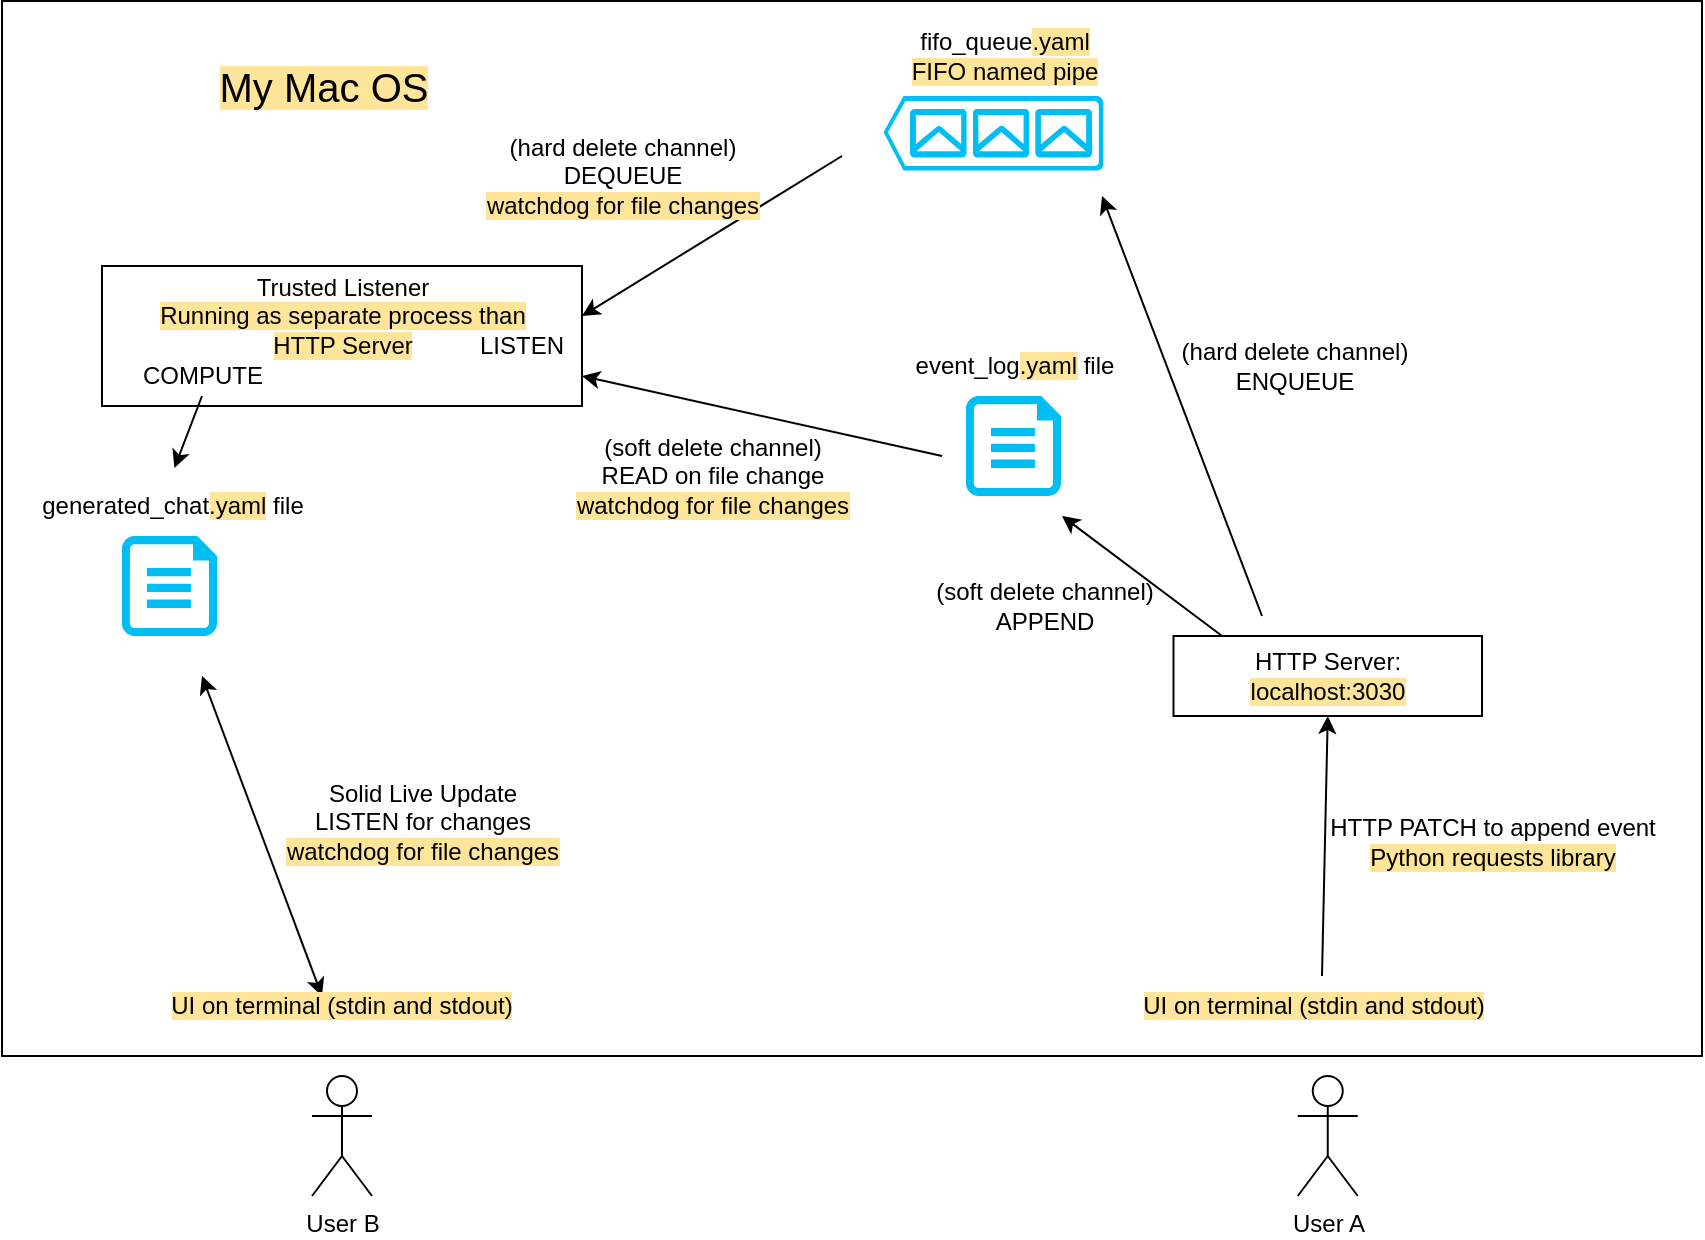 <mxfile version="24.2.1" type="device">
  <diagram name="Page-1" id="IN7_rBS2A9cxQsc0514O">
    <mxGraphModel dx="1998" dy="1754" grid="1" gridSize="10" guides="1" tooltips="1" connect="1" arrows="1" fold="1" page="1" pageScale="1" pageWidth="850" pageHeight="1100" math="0" shadow="0">
      <root>
        <mxCell id="0" />
        <mxCell id="1" parent="0" />
        <mxCell id="0R4V0wBw5BGxg6Deb7WZ-1" value="" style="rounded=0;whiteSpace=wrap;html=1;" vertex="1" parent="1">
          <mxGeometry x="-80" y="-67.5" width="850" height="527.5" as="geometry" />
        </mxCell>
        <mxCell id="PtsWdOWaA0RDiD22-pbD-31" value="" style="rounded=0;whiteSpace=wrap;html=1;" parent="1" vertex="1">
          <mxGeometry x="-30" y="65" width="240" height="70" as="geometry" />
        </mxCell>
        <mxCell id="PtsWdOWaA0RDiD22-pbD-1" value="User A" style="shape=umlActor;verticalLabelPosition=bottom;verticalAlign=top;html=1;outlineConnect=0;" parent="1" vertex="1">
          <mxGeometry x="567.88" y="470" width="30" height="60" as="geometry" />
        </mxCell>
        <mxCell id="PtsWdOWaA0RDiD22-pbD-3" value="User B" style="shape=umlActor;verticalLabelPosition=bottom;verticalAlign=top;html=1;outlineConnect=0;" parent="1" vertex="1">
          <mxGeometry x="75" y="470" width="30" height="60" as="geometry" />
        </mxCell>
        <mxCell id="PtsWdOWaA0RDiD22-pbD-8" value="" style="endArrow=classic;html=1;rounded=0;entryX=0.5;entryY=1;entryDx=0;entryDy=0;" parent="1" edge="1" target="PtsWdOWaA0RDiD22-pbD-20">
          <mxGeometry width="50" height="50" relative="1" as="geometry">
            <mxPoint x="580" y="420" as="sourcePoint" />
            <mxPoint x="550" y="290" as="targetPoint" />
          </mxGeometry>
        </mxCell>
        <mxCell id="PtsWdOWaA0RDiD22-pbD-9" value="&lt;div&gt;HTTP PATCH to append event&lt;br&gt;&lt;span style=&quot;background-color: rgb(255, 229, 153);&quot;&gt;Python requests library&lt;/span&gt;&lt;br&gt;&lt;/div&gt;" style="text;html=1;align=center;verticalAlign=middle;resizable=0;points=[];autosize=1;strokeColor=none;fillColor=none;" parent="1" vertex="1">
          <mxGeometry x="570" y="333" width="190" height="40" as="geometry" />
        </mxCell>
        <mxCell id="PtsWdOWaA0RDiD22-pbD-10" value="" style="verticalLabelPosition=bottom;html=1;verticalAlign=top;align=center;strokeColor=none;fillColor=#00BEF2;shape=mxgraph.azure.cloud_services_configuration_file;pointerEvents=1;" parent="1" vertex="1">
          <mxGeometry x="402" y="130" width="47.5" height="50" as="geometry" />
        </mxCell>
        <mxCell id="PtsWdOWaA0RDiD22-pbD-11" value="event_log&lt;span style=&quot;background-color: rgb(255, 229, 153);&quot;&gt;.yaml&lt;/span&gt; file" style="text;html=1;align=center;verticalAlign=middle;resizable=0;points=[];autosize=1;strokeColor=none;fillColor=none;" parent="1" vertex="1">
          <mxGeometry x="365.75" y="100" width="120" height="30" as="geometry" />
        </mxCell>
        <mxCell id="PtsWdOWaA0RDiD22-pbD-12" value="" style="endArrow=classic;html=1;rounded=0;exitX=0.385;exitY=0;exitDx=0;exitDy=0;exitPerimeter=0;" parent="1" edge="1">
          <mxGeometry width="50" height="50" relative="1" as="geometry">
            <mxPoint x="530.05" y="250" as="sourcePoint" />
            <mxPoint x="450" y="190" as="targetPoint" />
          </mxGeometry>
        </mxCell>
        <mxCell id="PtsWdOWaA0RDiD22-pbD-13" value="(soft delete channel)&lt;br&gt;APPEND" style="text;html=1;align=center;verticalAlign=middle;resizable=0;points=[];autosize=1;strokeColor=none;fillColor=none;" parent="1" vertex="1">
          <mxGeometry x="375.75" y="215" width="130" height="40" as="geometry" />
        </mxCell>
        <mxCell id="PtsWdOWaA0RDiD22-pbD-14" value="" style="verticalLabelPosition=bottom;html=1;verticalAlign=top;align=center;strokeColor=none;fillColor=#00BEF2;shape=mxgraph.azure.queue_generic;pointerEvents=1;rotation=-180;" parent="1" vertex="1">
          <mxGeometry x="360.75" y="-20.0" width="110" height="37.37" as="geometry" />
        </mxCell>
        <mxCell id="PtsWdOWaA0RDiD22-pbD-17" value="fifo_queue&lt;span style=&quot;background-color: rgb(255, 229, 153);&quot;&gt;.yaml &lt;br&gt;FIFO named pipe&lt;/span&gt;" style="text;html=1;align=center;verticalAlign=middle;resizable=0;points=[];autosize=1;strokeColor=none;fillColor=none;" parent="1" vertex="1">
          <mxGeometry x="360.75" y="-60" width="120" height="40" as="geometry" />
        </mxCell>
        <mxCell id="PtsWdOWaA0RDiD22-pbD-18" value="" style="endArrow=classic;html=1;rounded=0;" parent="1" edge="1">
          <mxGeometry width="50" height="50" relative="1" as="geometry">
            <mxPoint x="550" y="240" as="sourcePoint" />
            <mxPoint x="470" y="30" as="targetPoint" />
          </mxGeometry>
        </mxCell>
        <mxCell id="PtsWdOWaA0RDiD22-pbD-19" value="(hard delete channel)&lt;br&gt;ENQUEUE" style="text;html=1;align=center;verticalAlign=middle;resizable=0;points=[];autosize=1;strokeColor=none;fillColor=none;" parent="1" vertex="1">
          <mxGeometry x="495.75" y="95" width="140" height="40" as="geometry" />
        </mxCell>
        <mxCell id="PtsWdOWaA0RDiD22-pbD-20" value="HTTP Server: &lt;span style=&quot;background-color: rgb(255, 229, 153);&quot;&gt;localhost:3030&lt;/span&gt;" style="rounded=0;whiteSpace=wrap;html=1;" parent="1" vertex="1">
          <mxGeometry x="505.75" y="250" width="154.25" height="40" as="geometry" />
        </mxCell>
        <mxCell id="PtsWdOWaA0RDiD22-pbD-23" value="" style="endArrow=classic;html=1;rounded=0;entryX=1;entryY=0;entryDx=0;entryDy=0;" parent="1" target="PtsWdOWaA0RDiD22-pbD-33" edge="1">
          <mxGeometry width="50" height="50" relative="1" as="geometry">
            <mxPoint x="340" y="10" as="sourcePoint" />
            <mxPoint x="220" y="80" as="targetPoint" />
          </mxGeometry>
        </mxCell>
        <mxCell id="PtsWdOWaA0RDiD22-pbD-24" value="(hard delete channel)&lt;br&gt;&lt;div&gt;DEQUEUE&lt;/div&gt;&lt;div&gt;&lt;span style=&quot;background-color: rgb(255, 229, 153);&quot;&gt;watchdog for file changes&lt;/span&gt;&lt;br&gt;&lt;/div&gt;" style="text;html=1;align=center;verticalAlign=middle;resizable=0;points=[];autosize=1;strokeColor=none;fillColor=none;" parent="1" vertex="1">
          <mxGeometry x="150" y="-10" width="160" height="60" as="geometry" />
        </mxCell>
        <mxCell id="PtsWdOWaA0RDiD22-pbD-25" value="" style="endArrow=classic;html=1;rounded=0;entryX=1;entryY=1;entryDx=0;entryDy=0;" parent="1" target="PtsWdOWaA0RDiD22-pbD-33" edge="1">
          <mxGeometry width="50" height="50" relative="1" as="geometry">
            <mxPoint x="390" y="160" as="sourcePoint" />
            <mxPoint x="220" y="130" as="targetPoint" />
          </mxGeometry>
        </mxCell>
        <mxCell id="PtsWdOWaA0RDiD22-pbD-26" value="(soft delete channel)&lt;br&gt;READ on file change&lt;br&gt;&lt;span style=&quot;background-color: rgb(255, 229, 153);&quot;&gt;watchdog for file changes&lt;/span&gt;" style="text;html=1;align=center;verticalAlign=middle;resizable=0;points=[];autosize=1;strokeColor=none;fillColor=none;" parent="1" vertex="1">
          <mxGeometry x="195" y="140" width="160" height="60" as="geometry" />
        </mxCell>
        <mxCell id="PtsWdOWaA0RDiD22-pbD-27" value="" style="verticalLabelPosition=bottom;html=1;verticalAlign=top;align=center;strokeColor=none;fillColor=#00BEF2;shape=mxgraph.azure.cloud_services_configuration_file;pointerEvents=1;" parent="1" vertex="1">
          <mxGeometry x="-20" y="200" width="47.5" height="50" as="geometry" />
        </mxCell>
        <mxCell id="PtsWdOWaA0RDiD22-pbD-28" value="generated_chat&lt;span style=&quot;background-color: rgb(255, 229, 153);&quot;&gt;.yaml&lt;/span&gt; file" style="text;html=1;align=center;verticalAlign=middle;resizable=0;points=[];autosize=1;strokeColor=none;fillColor=none;" parent="1" vertex="1">
          <mxGeometry x="-70" y="170" width="150" height="30" as="geometry" />
        </mxCell>
        <mxCell id="PtsWdOWaA0RDiD22-pbD-29" value="" style="endArrow=classic;html=1;rounded=0;entryX=0.508;entryY=-0.133;entryDx=0;entryDy=0;entryPerimeter=0;" parent="1" target="PtsWdOWaA0RDiD22-pbD-28" edge="1">
          <mxGeometry width="50" height="50" relative="1" as="geometry">
            <mxPoint x="20" y="130" as="sourcePoint" />
            <mxPoint x="130" y="80" as="targetPoint" />
          </mxGeometry>
        </mxCell>
        <mxCell id="PtsWdOWaA0RDiD22-pbD-30" value="COMPUTE" style="text;html=1;align=center;verticalAlign=middle;resizable=0;points=[];autosize=1;strokeColor=none;fillColor=none;" parent="1" vertex="1">
          <mxGeometry x="-20" y="105" width="80" height="30" as="geometry" />
        </mxCell>
        <mxCell id="PtsWdOWaA0RDiD22-pbD-32" value="&lt;div&gt;Trusted Listener&lt;br&gt;&lt;span style=&quot;background-color: rgb(255, 229, 153);&quot;&gt;Running as separate process than HTTP Server&lt;/span&gt;&lt;br&gt;&lt;/div&gt;" style="text;html=1;align=center;verticalAlign=middle;whiteSpace=wrap;rounded=0;" parent="1" vertex="1">
          <mxGeometry x="-15.5" y="75" width="211" height="30" as="geometry" />
        </mxCell>
        <mxCell id="PtsWdOWaA0RDiD22-pbD-33" value="LISTEN" style="text;html=1;align=center;verticalAlign=middle;whiteSpace=wrap;rounded=0;" parent="1" vertex="1">
          <mxGeometry x="150" y="90" width="60" height="30" as="geometry" />
        </mxCell>
        <mxCell id="PtsWdOWaA0RDiD22-pbD-35" value="" style="endArrow=classic;startArrow=classic;html=1;rounded=0;" parent="1" edge="1">
          <mxGeometry width="50" height="50" relative="1" as="geometry">
            <mxPoint x="80" y="430" as="sourcePoint" />
            <mxPoint x="20" y="270" as="targetPoint" />
          </mxGeometry>
        </mxCell>
        <mxCell id="PtsWdOWaA0RDiD22-pbD-36" value="Solid Live Update&lt;br&gt;LISTEN for changes&lt;br&gt;&lt;span style=&quot;background-color: rgb(255, 229, 153);&quot;&gt;watchdog for file changes&lt;/span&gt;" style="text;html=1;align=center;verticalAlign=middle;resizable=0;points=[];autosize=1;strokeColor=none;fillColor=none;" parent="1" vertex="1">
          <mxGeometry x="50" y="313" width="160" height="60" as="geometry" />
        </mxCell>
        <mxCell id="0R4V0wBw5BGxg6Deb7WZ-2" value="&lt;span style=&quot;background-color: rgb(255, 229, 153); font-size: 20px;&quot;&gt;My Mac OS&lt;/span&gt;" style="text;html=1;align=center;verticalAlign=middle;whiteSpace=wrap;rounded=0;fontSize=20;" vertex="1" parent="1">
          <mxGeometry x="-60" y="-40" width="282" height="30" as="geometry" />
        </mxCell>
        <mxCell id="0R4V0wBw5BGxg6Deb7WZ-4" value="&lt;span style=&quot;background-color: rgb(255, 229, 153);&quot;&gt;UI on terminal (stdin and stdout)&lt;/span&gt;&lt;span style=&quot;background-color: rgb(255, 229, 153);&quot;&gt;&lt;/span&gt;" style="text;html=1;align=center;verticalAlign=middle;whiteSpace=wrap;rounded=0;" vertex="1" parent="1">
          <mxGeometry x="485.75" y="420" width="180" height="30" as="geometry" />
        </mxCell>
        <mxCell id="0R4V0wBw5BGxg6Deb7WZ-5" value="&lt;span style=&quot;background-color: rgb(255, 229, 153);&quot;&gt;UI on terminal (stdin and stdout)&lt;br&gt;&lt;/span&gt;" style="text;html=1;align=center;verticalAlign=middle;whiteSpace=wrap;rounded=0;" vertex="1" parent="1">
          <mxGeometry y="420" width="180" height="30" as="geometry" />
        </mxCell>
      </root>
    </mxGraphModel>
  </diagram>
</mxfile>
